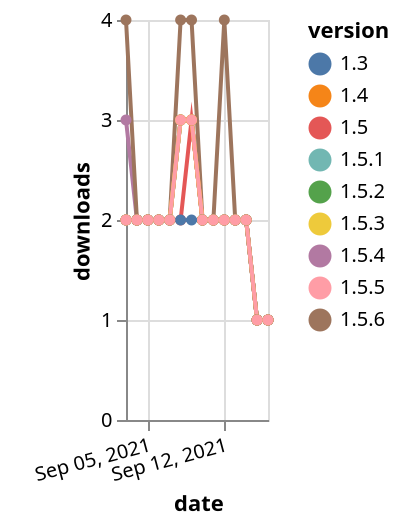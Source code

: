 {"$schema": "https://vega.github.io/schema/vega-lite/v5.json", "description": "A simple bar chart with embedded data.", "data": {"values": [{"date": "2021-09-03", "total": 1299, "delta": 2, "version": "1.5.2"}, {"date": "2021-09-04", "total": 1301, "delta": 2, "version": "1.5.2"}, {"date": "2021-09-05", "total": 1303, "delta": 2, "version": "1.5.2"}, {"date": "2021-09-06", "total": 1305, "delta": 2, "version": "1.5.2"}, {"date": "2021-09-07", "total": 1307, "delta": 2, "version": "1.5.2"}, {"date": "2021-09-08", "total": 1310, "delta": 3, "version": "1.5.2"}, {"date": "2021-09-09", "total": 1313, "delta": 3, "version": "1.5.2"}, {"date": "2021-09-10", "total": 1315, "delta": 2, "version": "1.5.2"}, {"date": "2021-09-11", "total": 1317, "delta": 2, "version": "1.5.2"}, {"date": "2021-09-12", "total": 1319, "delta": 2, "version": "1.5.2"}, {"date": "2021-09-13", "total": 1321, "delta": 2, "version": "1.5.2"}, {"date": "2021-09-14", "total": 1323, "delta": 2, "version": "1.5.2"}, {"date": "2021-09-15", "total": 1324, "delta": 1, "version": "1.5.2"}, {"date": "2021-09-16", "total": 1325, "delta": 1, "version": "1.5.2"}, {"date": "2021-09-03", "total": 994, "delta": 3, "version": "1.5.4"}, {"date": "2021-09-04", "total": 996, "delta": 2, "version": "1.5.4"}, {"date": "2021-09-05", "total": 998, "delta": 2, "version": "1.5.4"}, {"date": "2021-09-06", "total": 1000, "delta": 2, "version": "1.5.4"}, {"date": "2021-09-07", "total": 1002, "delta": 2, "version": "1.5.4"}, {"date": "2021-09-08", "total": 1005, "delta": 3, "version": "1.5.4"}, {"date": "2021-09-09", "total": 1008, "delta": 3, "version": "1.5.4"}, {"date": "2021-09-10", "total": 1010, "delta": 2, "version": "1.5.4"}, {"date": "2021-09-11", "total": 1012, "delta": 2, "version": "1.5.4"}, {"date": "2021-09-12", "total": 1014, "delta": 2, "version": "1.5.4"}, {"date": "2021-09-13", "total": 1016, "delta": 2, "version": "1.5.4"}, {"date": "2021-09-14", "total": 1018, "delta": 2, "version": "1.5.4"}, {"date": "2021-09-15", "total": 1019, "delta": 1, "version": "1.5.4"}, {"date": "2021-09-16", "total": 1020, "delta": 1, "version": "1.5.4"}, {"date": "2021-09-03", "total": 949, "delta": 4, "version": "1.5.6"}, {"date": "2021-09-04", "total": 951, "delta": 2, "version": "1.5.6"}, {"date": "2021-09-05", "total": 953, "delta": 2, "version": "1.5.6"}, {"date": "2021-09-06", "total": 955, "delta": 2, "version": "1.5.6"}, {"date": "2021-09-07", "total": 957, "delta": 2, "version": "1.5.6"}, {"date": "2021-09-08", "total": 961, "delta": 4, "version": "1.5.6"}, {"date": "2021-09-09", "total": 965, "delta": 4, "version": "1.5.6"}, {"date": "2021-09-10", "total": 967, "delta": 2, "version": "1.5.6"}, {"date": "2021-09-11", "total": 969, "delta": 2, "version": "1.5.6"}, {"date": "2021-09-12", "total": 973, "delta": 4, "version": "1.5.6"}, {"date": "2021-09-13", "total": 975, "delta": 2, "version": "1.5.6"}, {"date": "2021-09-14", "total": 977, "delta": 2, "version": "1.5.6"}, {"date": "2021-09-15", "total": 978, "delta": 1, "version": "1.5.6"}, {"date": "2021-09-16", "total": 979, "delta": 1, "version": "1.5.6"}, {"date": "2021-09-03", "total": 1415, "delta": 2, "version": "1.5.1"}, {"date": "2021-09-04", "total": 1417, "delta": 2, "version": "1.5.1"}, {"date": "2021-09-05", "total": 1419, "delta": 2, "version": "1.5.1"}, {"date": "2021-09-06", "total": 1421, "delta": 2, "version": "1.5.1"}, {"date": "2021-09-07", "total": 1423, "delta": 2, "version": "1.5.1"}, {"date": "2021-09-08", "total": 1426, "delta": 3, "version": "1.5.1"}, {"date": "2021-09-09", "total": 1429, "delta": 3, "version": "1.5.1"}, {"date": "2021-09-10", "total": 1431, "delta": 2, "version": "1.5.1"}, {"date": "2021-09-11", "total": 1433, "delta": 2, "version": "1.5.1"}, {"date": "2021-09-12", "total": 1435, "delta": 2, "version": "1.5.1"}, {"date": "2021-09-13", "total": 1437, "delta": 2, "version": "1.5.1"}, {"date": "2021-09-14", "total": 1439, "delta": 2, "version": "1.5.1"}, {"date": "2021-09-15", "total": 1440, "delta": 1, "version": "1.5.1"}, {"date": "2021-09-16", "total": 1441, "delta": 1, "version": "1.5.1"}, {"date": "2021-09-03", "total": 1538, "delta": 2, "version": "1.5"}, {"date": "2021-09-04", "total": 1540, "delta": 2, "version": "1.5"}, {"date": "2021-09-05", "total": 1542, "delta": 2, "version": "1.5"}, {"date": "2021-09-06", "total": 1544, "delta": 2, "version": "1.5"}, {"date": "2021-09-07", "total": 1546, "delta": 2, "version": "1.5"}, {"date": "2021-09-08", "total": 1548, "delta": 2, "version": "1.5"}, {"date": "2021-09-09", "total": 1551, "delta": 3, "version": "1.5"}, {"date": "2021-09-10", "total": 1553, "delta": 2, "version": "1.5"}, {"date": "2021-09-11", "total": 1555, "delta": 2, "version": "1.5"}, {"date": "2021-09-12", "total": 1557, "delta": 2, "version": "1.5"}, {"date": "2021-09-13", "total": 1559, "delta": 2, "version": "1.5"}, {"date": "2021-09-14", "total": 1561, "delta": 2, "version": "1.5"}, {"date": "2021-09-15", "total": 1562, "delta": 1, "version": "1.5"}, {"date": "2021-09-16", "total": 1563, "delta": 1, "version": "1.5"}, {"date": "2021-09-03", "total": 1625, "delta": 2, "version": "1.4"}, {"date": "2021-09-04", "total": 1627, "delta": 2, "version": "1.4"}, {"date": "2021-09-05", "total": 1629, "delta": 2, "version": "1.4"}, {"date": "2021-09-06", "total": 1631, "delta": 2, "version": "1.4"}, {"date": "2021-09-07", "total": 1633, "delta": 2, "version": "1.4"}, {"date": "2021-09-08", "total": 1636, "delta": 3, "version": "1.4"}, {"date": "2021-09-09", "total": 1639, "delta": 3, "version": "1.4"}, {"date": "2021-09-10", "total": 1641, "delta": 2, "version": "1.4"}, {"date": "2021-09-11", "total": 1643, "delta": 2, "version": "1.4"}, {"date": "2021-09-12", "total": 1645, "delta": 2, "version": "1.4"}, {"date": "2021-09-13", "total": 1647, "delta": 2, "version": "1.4"}, {"date": "2021-09-14", "total": 1649, "delta": 2, "version": "1.4"}, {"date": "2021-09-15", "total": 1650, "delta": 1, "version": "1.4"}, {"date": "2021-09-16", "total": 1651, "delta": 1, "version": "1.4"}, {"date": "2021-09-03", "total": 1513, "delta": 2, "version": "1.3"}, {"date": "2021-09-04", "total": 1515, "delta": 2, "version": "1.3"}, {"date": "2021-09-05", "total": 1517, "delta": 2, "version": "1.3"}, {"date": "2021-09-06", "total": 1519, "delta": 2, "version": "1.3"}, {"date": "2021-09-07", "total": 1521, "delta": 2, "version": "1.3"}, {"date": "2021-09-08", "total": 1523, "delta": 2, "version": "1.3"}, {"date": "2021-09-09", "total": 1525, "delta": 2, "version": "1.3"}, {"date": "2021-09-10", "total": 1527, "delta": 2, "version": "1.3"}, {"date": "2021-09-11", "total": 1529, "delta": 2, "version": "1.3"}, {"date": "2021-09-12", "total": 1531, "delta": 2, "version": "1.3"}, {"date": "2021-09-13", "total": 1533, "delta": 2, "version": "1.3"}, {"date": "2021-09-14", "total": 1535, "delta": 2, "version": "1.3"}, {"date": "2021-09-15", "total": 1536, "delta": 1, "version": "1.3"}, {"date": "2021-09-16", "total": 1537, "delta": 1, "version": "1.3"}, {"date": "2021-09-03", "total": 1032, "delta": 2, "version": "1.5.3"}, {"date": "2021-09-04", "total": 1034, "delta": 2, "version": "1.5.3"}, {"date": "2021-09-05", "total": 1036, "delta": 2, "version": "1.5.3"}, {"date": "2021-09-06", "total": 1038, "delta": 2, "version": "1.5.3"}, {"date": "2021-09-07", "total": 1040, "delta": 2, "version": "1.5.3"}, {"date": "2021-09-08", "total": 1043, "delta": 3, "version": "1.5.3"}, {"date": "2021-09-09", "total": 1046, "delta": 3, "version": "1.5.3"}, {"date": "2021-09-10", "total": 1048, "delta": 2, "version": "1.5.3"}, {"date": "2021-09-11", "total": 1050, "delta": 2, "version": "1.5.3"}, {"date": "2021-09-12", "total": 1052, "delta": 2, "version": "1.5.3"}, {"date": "2021-09-13", "total": 1054, "delta": 2, "version": "1.5.3"}, {"date": "2021-09-14", "total": 1056, "delta": 2, "version": "1.5.3"}, {"date": "2021-09-15", "total": 1057, "delta": 1, "version": "1.5.3"}, {"date": "2021-09-16", "total": 1058, "delta": 1, "version": "1.5.3"}, {"date": "2021-09-03", "total": 920, "delta": 2, "version": "1.5.5"}, {"date": "2021-09-04", "total": 922, "delta": 2, "version": "1.5.5"}, {"date": "2021-09-05", "total": 924, "delta": 2, "version": "1.5.5"}, {"date": "2021-09-06", "total": 926, "delta": 2, "version": "1.5.5"}, {"date": "2021-09-07", "total": 928, "delta": 2, "version": "1.5.5"}, {"date": "2021-09-08", "total": 931, "delta": 3, "version": "1.5.5"}, {"date": "2021-09-09", "total": 934, "delta": 3, "version": "1.5.5"}, {"date": "2021-09-10", "total": 936, "delta": 2, "version": "1.5.5"}, {"date": "2021-09-11", "total": 938, "delta": 2, "version": "1.5.5"}, {"date": "2021-09-12", "total": 940, "delta": 2, "version": "1.5.5"}, {"date": "2021-09-13", "total": 942, "delta": 2, "version": "1.5.5"}, {"date": "2021-09-14", "total": 944, "delta": 2, "version": "1.5.5"}, {"date": "2021-09-15", "total": 945, "delta": 1, "version": "1.5.5"}, {"date": "2021-09-16", "total": 946, "delta": 1, "version": "1.5.5"}]}, "width": "container", "mark": {"type": "line", "point": {"filled": true}}, "encoding": {"x": {"field": "date", "type": "temporal", "timeUnit": "yearmonthdate", "title": "date", "axis": {"labelAngle": -15}}, "y": {"field": "delta", "type": "quantitative", "title": "downloads"}, "color": {"field": "version", "type": "nominal"}, "tooltip": {"field": "delta"}}}